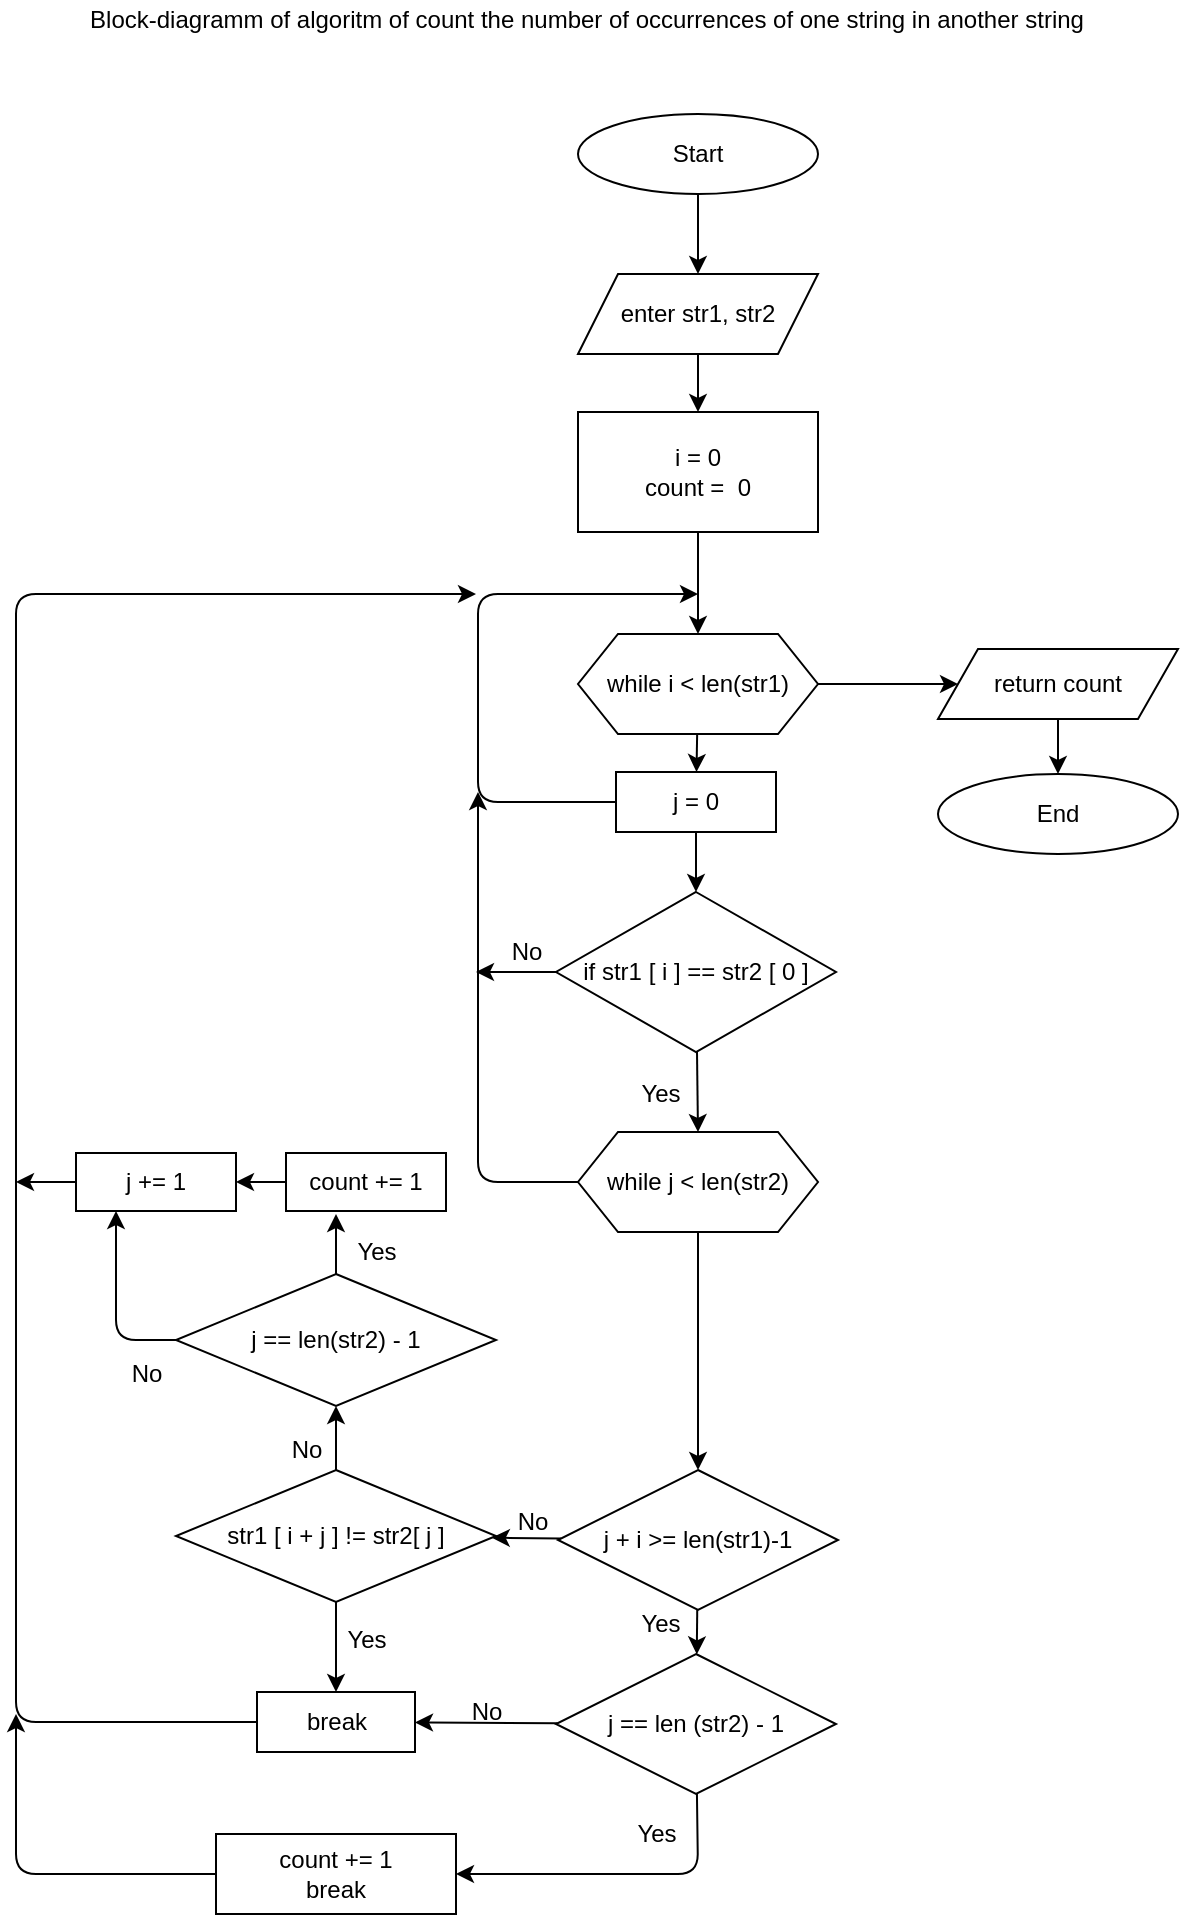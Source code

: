 <mxfile>
    <diagram id="47znvVhX0O4-EXzci9-m" name="Страница 1">
        <mxGraphModel dx="913" dy="395" grid="1" gridSize="10" guides="1" tooltips="1" connect="1" arrows="1" fold="1" page="1" pageScale="1" pageWidth="827" pageHeight="1169" math="0" shadow="0">
            <root>
                <mxCell id="0"/>
                <mxCell id="1" parent="0"/>
                <mxCell id="9" value="" style="edgeStyle=none;html=1;" edge="1" parent="1" source="2" target="8">
                    <mxGeometry relative="1" as="geometry"/>
                </mxCell>
                <mxCell id="2" value="Start" style="ellipse;whiteSpace=wrap;html=1;" vertex="1" parent="1">
                    <mxGeometry x="421" y="117" width="120" height="40" as="geometry"/>
                </mxCell>
                <mxCell id="6" value="" style="edgeStyle=none;html=1;" edge="1" parent="1" source="3" target="5">
                    <mxGeometry relative="1" as="geometry"/>
                </mxCell>
                <mxCell id="3" value="i = 0&lt;br&gt;count =&amp;nbsp; 0" style="whiteSpace=wrap;html=1;" vertex="1" parent="1">
                    <mxGeometry x="421" y="266" width="120" height="60" as="geometry"/>
                </mxCell>
                <mxCell id="12" value="" style="edgeStyle=none;html=1;" edge="1" parent="1" source="5" target="11">
                    <mxGeometry relative="1" as="geometry"/>
                </mxCell>
                <mxCell id="23" value="" style="edgeStyle=none;html=1;" edge="1" parent="1" source="5" target="22">
                    <mxGeometry relative="1" as="geometry"/>
                </mxCell>
                <mxCell id="5" value="while i &amp;lt; len(str1)" style="shape=hexagon;perimeter=hexagonPerimeter2;whiteSpace=wrap;html=1;fixedSize=1;" vertex="1" parent="1">
                    <mxGeometry x="421" y="377" width="120" height="50" as="geometry"/>
                </mxCell>
                <mxCell id="10" value="" style="edgeStyle=none;html=1;" edge="1" parent="1" source="8" target="3">
                    <mxGeometry relative="1" as="geometry"/>
                </mxCell>
                <mxCell id="8" value="enter str1, str2" style="shape=parallelogram;perimeter=parallelogramPerimeter;whiteSpace=wrap;html=1;fixedSize=1;" vertex="1" parent="1">
                    <mxGeometry x="421" y="197" width="120" height="40" as="geometry"/>
                </mxCell>
                <mxCell id="20" style="edgeStyle=none;html=1;" edge="1" parent="1" source="11">
                    <mxGeometry relative="1" as="geometry">
                        <mxPoint x="481" y="357" as="targetPoint"/>
                        <Array as="points">
                            <mxPoint x="371" y="461"/>
                            <mxPoint x="371" y="402"/>
                            <mxPoint x="371" y="357"/>
                        </Array>
                    </mxGeometry>
                </mxCell>
                <mxCell id="27" value="" style="edgeStyle=none;html=1;" edge="1" parent="1" source="11" target="26">
                    <mxGeometry relative="1" as="geometry"/>
                </mxCell>
                <mxCell id="11" value="j = 0" style="whiteSpace=wrap;html=1;" vertex="1" parent="1">
                    <mxGeometry x="440" y="446" width="80" height="30" as="geometry"/>
                </mxCell>
                <mxCell id="33" value="" style="edgeStyle=none;html=1;" edge="1" parent="1" source="13" target="32">
                    <mxGeometry relative="1" as="geometry"/>
                </mxCell>
                <mxCell id="13" value="while j &amp;lt; len(str2)" style="shape=hexagon;perimeter=hexagonPerimeter2;whiteSpace=wrap;html=1;fixedSize=1;" vertex="1" parent="1">
                    <mxGeometry x="421" y="626" width="120" height="50" as="geometry"/>
                </mxCell>
                <mxCell id="18" style="edgeStyle=none;html=1;" edge="1" parent="1" source="13">
                    <mxGeometry relative="1" as="geometry">
                        <mxPoint x="371" y="456" as="targetPoint"/>
                        <Array as="points">
                            <mxPoint x="371" y="651"/>
                            <mxPoint x="371" y="517"/>
                        </Array>
                    </mxGeometry>
                </mxCell>
                <mxCell id="25" value="" style="edgeStyle=none;html=1;" edge="1" parent="1" source="22" target="24">
                    <mxGeometry relative="1" as="geometry"/>
                </mxCell>
                <mxCell id="22" value="return count" style="shape=parallelogram;perimeter=parallelogramPerimeter;whiteSpace=wrap;html=1;fixedSize=1;" vertex="1" parent="1">
                    <mxGeometry x="601" y="384.5" width="120" height="35" as="geometry"/>
                </mxCell>
                <mxCell id="24" value="End" style="ellipse;whiteSpace=wrap;html=1;" vertex="1" parent="1">
                    <mxGeometry x="601" y="447" width="120" height="40" as="geometry"/>
                </mxCell>
                <mxCell id="28" style="edgeStyle=none;html=1;exitX=0;exitY=0.5;exitDx=0;exitDy=0;" edge="1" parent="1" source="26">
                    <mxGeometry relative="1" as="geometry">
                        <mxPoint x="370" y="546" as="targetPoint"/>
                    </mxGeometry>
                </mxCell>
                <mxCell id="30" style="edgeStyle=none;html=1;entryX=0.5;entryY=0;entryDx=0;entryDy=0;" edge="1" parent="1" source="26" target="13">
                    <mxGeometry relative="1" as="geometry">
                        <mxPoint x="481" y="616" as="targetPoint"/>
                    </mxGeometry>
                </mxCell>
                <mxCell id="26" value="if str1 [ i ] == str2 [ 0 ]" style="rhombus;whiteSpace=wrap;html=1;" vertex="1" parent="1">
                    <mxGeometry x="410" y="506" width="140" height="80" as="geometry"/>
                </mxCell>
                <mxCell id="29" value="No" style="text;html=1;align=center;verticalAlign=middle;resizable=0;points=[];autosize=1;strokeColor=none;fillColor=none;" vertex="1" parent="1">
                    <mxGeometry x="380" y="526" width="30" height="20" as="geometry"/>
                </mxCell>
                <mxCell id="31" value="Yes" style="text;html=1;align=center;verticalAlign=middle;resizable=0;points=[];autosize=1;strokeColor=none;fillColor=none;" vertex="1" parent="1">
                    <mxGeometry x="442" y="597" width="40" height="20" as="geometry"/>
                </mxCell>
                <mxCell id="35" value="" style="edgeStyle=none;html=1;" edge="1" parent="1" source="32" target="34">
                    <mxGeometry relative="1" as="geometry"/>
                </mxCell>
                <mxCell id="55" value="" style="edgeStyle=none;html=1;" edge="1" parent="1" source="32" target="51">
                    <mxGeometry relative="1" as="geometry"/>
                </mxCell>
                <mxCell id="32" value="j + i &amp;gt;= len(str1)-1" style="rhombus;whiteSpace=wrap;html=1;" vertex="1" parent="1">
                    <mxGeometry x="411" y="795" width="140" height="70" as="geometry"/>
                </mxCell>
                <mxCell id="40" value="" style="edgeStyle=none;html=1;" edge="1" parent="1" source="34" target="39">
                    <mxGeometry relative="1" as="geometry">
                        <Array as="points">
                            <mxPoint x="481" y="997"/>
                        </Array>
                    </mxGeometry>
                </mxCell>
                <mxCell id="43" value="" style="edgeStyle=none;html=1;" edge="1" parent="1" source="34" target="42">
                    <mxGeometry relative="1" as="geometry"/>
                </mxCell>
                <mxCell id="34" value="j == len (str2) - 1" style="rhombus;whiteSpace=wrap;html=1;" vertex="1" parent="1">
                    <mxGeometry x="410" y="887" width="140" height="70" as="geometry"/>
                </mxCell>
                <mxCell id="37" value="Yes" style="text;html=1;align=center;verticalAlign=middle;resizable=0;points=[];autosize=1;strokeColor=none;fillColor=none;" vertex="1" parent="1">
                    <mxGeometry x="442" y="862" width="40" height="20" as="geometry"/>
                </mxCell>
                <mxCell id="53" style="edgeStyle=none;html=1;" edge="1" parent="1" source="39">
                    <mxGeometry relative="1" as="geometry">
                        <mxPoint x="140" y="917" as="targetPoint"/>
                        <Array as="points">
                            <mxPoint x="140" y="997"/>
                        </Array>
                    </mxGeometry>
                </mxCell>
                <mxCell id="39" value="count += 1&lt;br&gt;break" style="whiteSpace=wrap;html=1;" vertex="1" parent="1">
                    <mxGeometry x="240" y="977" width="120" height="40" as="geometry"/>
                </mxCell>
                <mxCell id="41" value="Yes" style="text;html=1;align=center;verticalAlign=middle;resizable=0;points=[];autosize=1;strokeColor=none;fillColor=none;" vertex="1" parent="1">
                    <mxGeometry x="440" y="967" width="40" height="20" as="geometry"/>
                </mxCell>
                <mxCell id="46" style="edgeStyle=none;html=1;exitX=0;exitY=0.5;exitDx=0;exitDy=0;" edge="1" parent="1" source="42">
                    <mxGeometry relative="1" as="geometry">
                        <mxPoint x="370" y="357" as="targetPoint"/>
                        <Array as="points">
                            <mxPoint x="140" y="921"/>
                            <mxPoint x="140" y="357"/>
                        </Array>
                    </mxGeometry>
                </mxCell>
                <mxCell id="42" value="break" style="whiteSpace=wrap;html=1;" vertex="1" parent="1">
                    <mxGeometry x="260.5" y="906" width="79" height="30" as="geometry"/>
                </mxCell>
                <mxCell id="44" value="No" style="text;html=1;align=center;verticalAlign=middle;resizable=0;points=[];autosize=1;strokeColor=none;fillColor=none;" vertex="1" parent="1">
                    <mxGeometry x="360" y="906" width="30" height="20" as="geometry"/>
                </mxCell>
                <mxCell id="62" value="" style="edgeStyle=none;html=1;" edge="1" parent="1" source="47">
                    <mxGeometry relative="1" as="geometry">
                        <mxPoint x="300" y="667" as="targetPoint"/>
                    </mxGeometry>
                </mxCell>
                <mxCell id="66" style="edgeStyle=none;html=1;entryX=0.25;entryY=1;entryDx=0;entryDy=0;" edge="1" parent="1" source="47" target="64">
                    <mxGeometry relative="1" as="geometry">
                        <Array as="points">
                            <mxPoint x="190" y="730"/>
                        </Array>
                    </mxGeometry>
                </mxCell>
                <mxCell id="47" value="j == len(str2) - 1" style="rhombus;whiteSpace=wrap;html=1;" vertex="1" parent="1">
                    <mxGeometry x="220" y="697" width="160" height="66" as="geometry"/>
                </mxCell>
                <mxCell id="50" value="No" style="text;html=1;align=center;verticalAlign=middle;resizable=0;points=[];autosize=1;strokeColor=none;fillColor=none;" vertex="1" parent="1">
                    <mxGeometry x="383" y="811" width="30" height="20" as="geometry"/>
                </mxCell>
                <mxCell id="56" value="" style="edgeStyle=none;html=1;" edge="1" parent="1" source="51" target="42">
                    <mxGeometry relative="1" as="geometry"/>
                </mxCell>
                <mxCell id="58" value="" style="edgeStyle=none;html=1;" edge="1" parent="1" source="51" target="47">
                    <mxGeometry relative="1" as="geometry"/>
                </mxCell>
                <mxCell id="51" value="str1 [ i + j ] != str2[ j ]" style="rhombus;whiteSpace=wrap;html=1;" vertex="1" parent="1">
                    <mxGeometry x="220" y="795" width="160" height="66" as="geometry"/>
                </mxCell>
                <mxCell id="57" value="Yes" style="text;html=1;align=center;verticalAlign=middle;resizable=0;points=[];autosize=1;strokeColor=none;fillColor=none;" vertex="1" parent="1">
                    <mxGeometry x="295" y="870" width="40" height="20" as="geometry"/>
                </mxCell>
                <mxCell id="59" value="No" style="text;html=1;align=center;verticalAlign=middle;resizable=0;points=[];autosize=1;strokeColor=none;fillColor=none;" vertex="1" parent="1">
                    <mxGeometry x="269.5" y="775" width="30" height="20" as="geometry"/>
                </mxCell>
                <mxCell id="65" value="" style="edgeStyle=none;html=1;" edge="1" parent="1" source="61" target="64">
                    <mxGeometry relative="1" as="geometry"/>
                </mxCell>
                <mxCell id="61" value="&lt;span&gt;count += 1&lt;/span&gt;" style="whiteSpace=wrap;html=1;" vertex="1" parent="1">
                    <mxGeometry x="275" y="636.5" width="80" height="29" as="geometry"/>
                </mxCell>
                <mxCell id="63" value="Yes" style="text;html=1;align=center;verticalAlign=middle;resizable=0;points=[];autosize=1;strokeColor=none;fillColor=none;" vertex="1" parent="1">
                    <mxGeometry x="299.5" y="676" width="40" height="20" as="geometry"/>
                </mxCell>
                <mxCell id="68" style="edgeStyle=none;html=1;" edge="1" parent="1" source="64">
                    <mxGeometry relative="1" as="geometry">
                        <mxPoint x="140" y="651.0" as="targetPoint"/>
                    </mxGeometry>
                </mxCell>
                <mxCell id="64" value="&lt;span&gt;j += 1&lt;/span&gt;" style="whiteSpace=wrap;html=1;" vertex="1" parent="1">
                    <mxGeometry x="170" y="636.5" width="80" height="29" as="geometry"/>
                </mxCell>
                <mxCell id="67" value="No" style="text;html=1;align=center;verticalAlign=middle;resizable=0;points=[];autosize=1;strokeColor=none;fillColor=none;" vertex="1" parent="1">
                    <mxGeometry x="190" y="737" width="30" height="20" as="geometry"/>
                </mxCell>
                <mxCell id="69" value="Block-diagramm of algoritm of count the number of occurrences of one string in another string" style="text;html=1;align=center;verticalAlign=middle;resizable=0;points=[];autosize=1;strokeColor=none;fillColor=none;" vertex="1" parent="1">
                    <mxGeometry x="170" y="60" width="510" height="20" as="geometry"/>
                </mxCell>
            </root>
        </mxGraphModel>
    </diagram>
</mxfile>